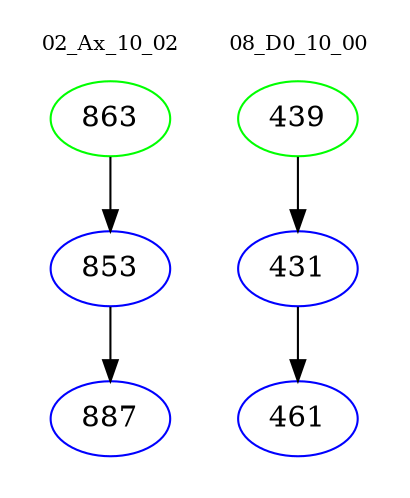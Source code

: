 digraph{
subgraph cluster_0 {
color = white
label = "02_Ax_10_02";
fontsize=10;
T0_863 [label="863", color="green"]
T0_863 -> T0_853 [color="black"]
T0_853 [label="853", color="blue"]
T0_853 -> T0_887 [color="black"]
T0_887 [label="887", color="blue"]
}
subgraph cluster_1 {
color = white
label = "08_D0_10_00";
fontsize=10;
T1_439 [label="439", color="green"]
T1_439 -> T1_431 [color="black"]
T1_431 [label="431", color="blue"]
T1_431 -> T1_461 [color="black"]
T1_461 [label="461", color="blue"]
}
}
